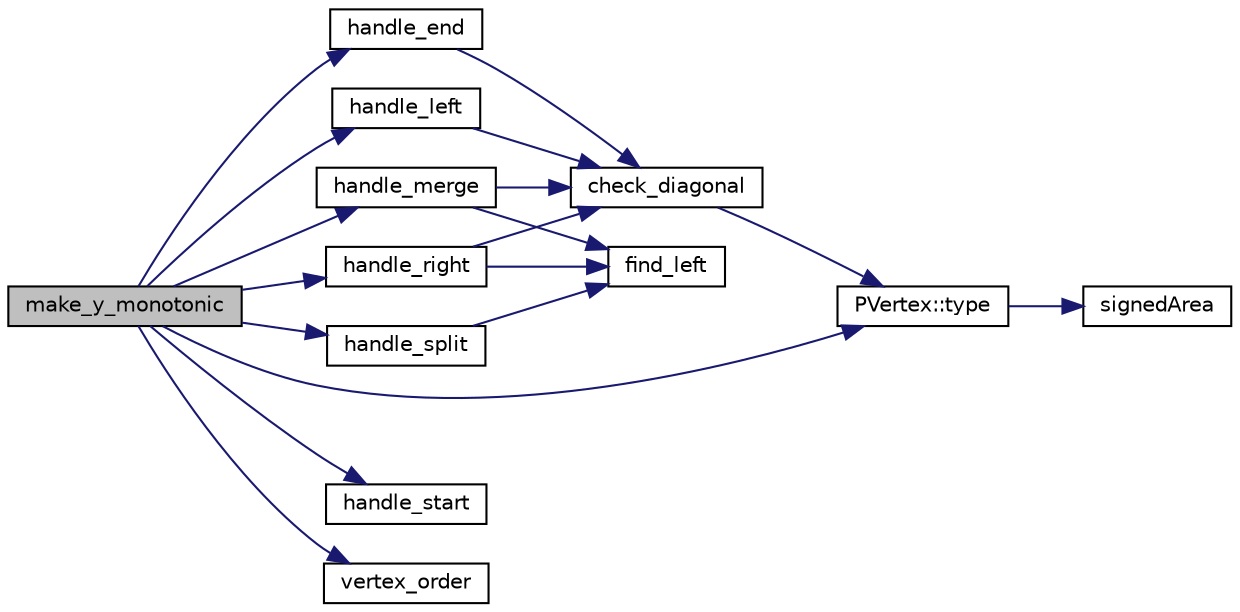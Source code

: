 digraph "make_y_monotonic"
{
 // LATEX_PDF_SIZE
  edge [fontname="Helvetica",fontsize="10",labelfontname="Helvetica",labelfontsize="10"];
  node [fontname="Helvetica",fontsize="10",shape=record];
  rankdir="LR";
  Node1 [label="make_y_monotonic",height=0.2,width=0.4,color="black", fillcolor="grey75", style="filled", fontcolor="black",tooltip=" "];
  Node1 -> Node2 [color="midnightblue",fontsize="10",style="solid",fontname="Helvetica"];
  Node2 [label="handle_end",height=0.2,width=0.4,color="black", fillcolor="white", style="filled",URL="$d6/d83/mtriangulate_8_c.html#a4f143533e5ca084d36c4c5b7b7eefb7a",tooltip=" "];
  Node2 -> Node3 [color="midnightblue",fontsize="10",style="solid",fontname="Helvetica"];
  Node3 [label="check_diagonal",height=0.2,width=0.4,color="black", fillcolor="white", style="filled",URL="$d6/d83/mtriangulate_8_c.html#a2f65d7c276ad04c7aac240e8f2231634",tooltip=" "];
  Node3 -> Node4 [color="midnightblue",fontsize="10",style="solid",fontname="Helvetica"];
  Node4 [label="PVertex::type",height=0.2,width=0.4,color="black", fillcolor="white", style="filled",URL="$de/d06/class_p_vertex.html#a3c0f16ac9ddf54c3d3ff225d31ab16b6",tooltip=" "];
  Node4 -> Node5 [color="midnightblue",fontsize="10",style="solid",fontname="Helvetica"];
  Node5 [label="signedArea",height=0.2,width=0.4,color="black", fillcolor="white", style="filled",URL="$d5/d00/point_8_c.html#ac3461a08db55ea6d28a406f79a317cbd",tooltip=" "];
  Node1 -> Node6 [color="midnightblue",fontsize="10",style="solid",fontname="Helvetica"];
  Node6 [label="handle_left",height=0.2,width=0.4,color="black", fillcolor="white", style="filled",URL="$d6/d83/mtriangulate_8_c.html#a25cb1df4bd5d1874558fef9eafcd137e",tooltip=" "];
  Node6 -> Node3 [color="midnightblue",fontsize="10",style="solid",fontname="Helvetica"];
  Node1 -> Node7 [color="midnightblue",fontsize="10",style="solid",fontname="Helvetica"];
  Node7 [label="handle_merge",height=0.2,width=0.4,color="black", fillcolor="white", style="filled",URL="$d6/d83/mtriangulate_8_c.html#a90f955559475d5c14c2eb869ba16c78a",tooltip=" "];
  Node7 -> Node3 [color="midnightblue",fontsize="10",style="solid",fontname="Helvetica"];
  Node7 -> Node8 [color="midnightblue",fontsize="10",style="solid",fontname="Helvetica"];
  Node8 [label="find_left",height=0.2,width=0.4,color="black", fillcolor="white", style="filled",URL="$d6/d83/mtriangulate_8_c.html#ab6752c1a41d2c11d99767d6c7da24277",tooltip=" "];
  Node1 -> Node9 [color="midnightblue",fontsize="10",style="solid",fontname="Helvetica"];
  Node9 [label="handle_right",height=0.2,width=0.4,color="black", fillcolor="white", style="filled",URL="$d6/d83/mtriangulate_8_c.html#a7ffd3f88f77380b3528040b1d0b11ffc",tooltip=" "];
  Node9 -> Node3 [color="midnightblue",fontsize="10",style="solid",fontname="Helvetica"];
  Node9 -> Node8 [color="midnightblue",fontsize="10",style="solid",fontname="Helvetica"];
  Node1 -> Node10 [color="midnightblue",fontsize="10",style="solid",fontname="Helvetica"];
  Node10 [label="handle_split",height=0.2,width=0.4,color="black", fillcolor="white", style="filled",URL="$d6/d83/mtriangulate_8_c.html#a62ea1e8f9f814e40e50ef686e6f96e61",tooltip=" "];
  Node10 -> Node8 [color="midnightblue",fontsize="10",style="solid",fontname="Helvetica"];
  Node1 -> Node11 [color="midnightblue",fontsize="10",style="solid",fontname="Helvetica"];
  Node11 [label="handle_start",height=0.2,width=0.4,color="black", fillcolor="white", style="filled",URL="$d6/d83/mtriangulate_8_c.html#ab71c26cfacd347c1125e6a9b3a5256fa",tooltip=" "];
  Node1 -> Node4 [color="midnightblue",fontsize="10",style="solid",fontname="Helvetica"];
  Node1 -> Node12 [color="midnightblue",fontsize="10",style="solid",fontname="Helvetica"];
  Node12 [label="vertex_order",height=0.2,width=0.4,color="black", fillcolor="white", style="filled",URL="$de/d18/mtriangulate_8h.html#ac21be58802f98e027a023506d87ddb61",tooltip=" "];
}
